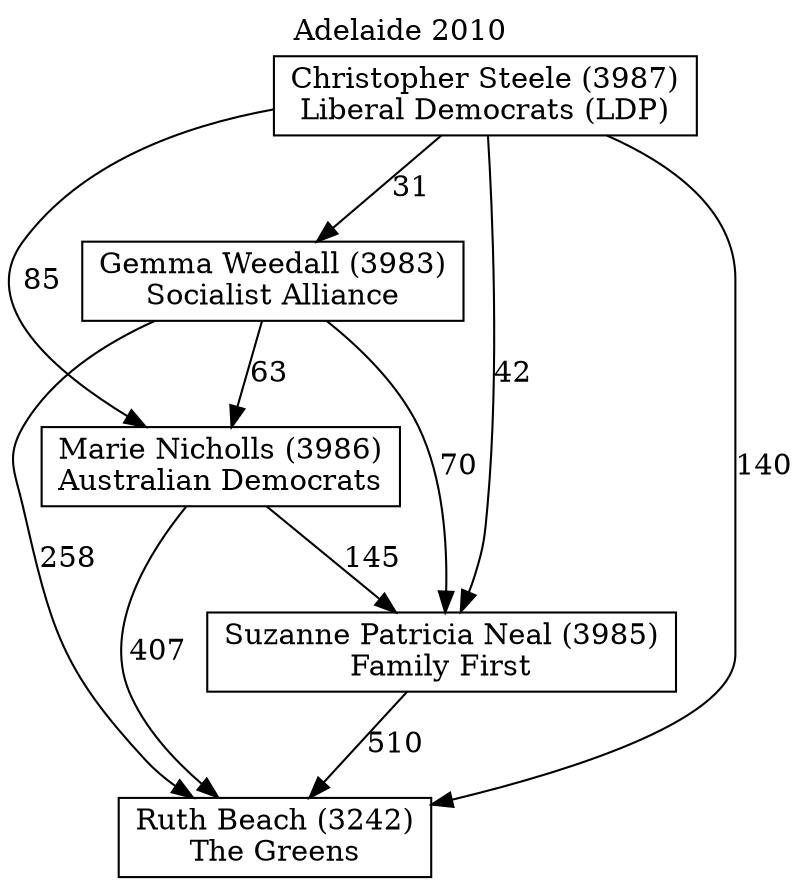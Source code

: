 // House preference flow
digraph "Ruth Beach (3242)_Adelaide_2010" {
	graph [label="Adelaide 2010" labelloc=t mclimit=10]
	node [shape=box]
	"Ruth Beach (3242)" [label="Ruth Beach (3242)
The Greens"]
	"Suzanne Patricia Neal (3985)" [label="Suzanne Patricia Neal (3985)
Family First"]
	"Marie Nicholls (3986)" [label="Marie Nicholls (3986)
Australian Democrats"]
	"Gemma Weedall (3983)" [label="Gemma Weedall (3983)
Socialist Alliance"]
	"Christopher Steele (3987)" [label="Christopher Steele (3987)
Liberal Democrats (LDP)"]
	"Ruth Beach (3242)" [label="Ruth Beach (3242)
The Greens"]
	"Marie Nicholls (3986)" [label="Marie Nicholls (3986)
Australian Democrats"]
	"Gemma Weedall (3983)" [label="Gemma Weedall (3983)
Socialist Alliance"]
	"Christopher Steele (3987)" [label="Christopher Steele (3987)
Liberal Democrats (LDP)"]
	"Ruth Beach (3242)" [label="Ruth Beach (3242)
The Greens"]
	"Gemma Weedall (3983)" [label="Gemma Weedall (3983)
Socialist Alliance"]
	"Christopher Steele (3987)" [label="Christopher Steele (3987)
Liberal Democrats (LDP)"]
	"Ruth Beach (3242)" [label="Ruth Beach (3242)
The Greens"]
	"Christopher Steele (3987)" [label="Christopher Steele (3987)
Liberal Democrats (LDP)"]
	"Christopher Steele (3987)" [label="Christopher Steele (3987)
Liberal Democrats (LDP)"]
	"Gemma Weedall (3983)" [label="Gemma Weedall (3983)
Socialist Alliance"]
	"Christopher Steele (3987)" [label="Christopher Steele (3987)
Liberal Democrats (LDP)"]
	"Christopher Steele (3987)" [label="Christopher Steele (3987)
Liberal Democrats (LDP)"]
	"Marie Nicholls (3986)" [label="Marie Nicholls (3986)
Australian Democrats"]
	"Gemma Weedall (3983)" [label="Gemma Weedall (3983)
Socialist Alliance"]
	"Christopher Steele (3987)" [label="Christopher Steele (3987)
Liberal Democrats (LDP)"]
	"Marie Nicholls (3986)" [label="Marie Nicholls (3986)
Australian Democrats"]
	"Christopher Steele (3987)" [label="Christopher Steele (3987)
Liberal Democrats (LDP)"]
	"Christopher Steele (3987)" [label="Christopher Steele (3987)
Liberal Democrats (LDP)"]
	"Gemma Weedall (3983)" [label="Gemma Weedall (3983)
Socialist Alliance"]
	"Christopher Steele (3987)" [label="Christopher Steele (3987)
Liberal Democrats (LDP)"]
	"Christopher Steele (3987)" [label="Christopher Steele (3987)
Liberal Democrats (LDP)"]
	"Suzanne Patricia Neal (3985)" [label="Suzanne Patricia Neal (3985)
Family First"]
	"Marie Nicholls (3986)" [label="Marie Nicholls (3986)
Australian Democrats"]
	"Gemma Weedall (3983)" [label="Gemma Weedall (3983)
Socialist Alliance"]
	"Christopher Steele (3987)" [label="Christopher Steele (3987)
Liberal Democrats (LDP)"]
	"Suzanne Patricia Neal (3985)" [label="Suzanne Patricia Neal (3985)
Family First"]
	"Gemma Weedall (3983)" [label="Gemma Weedall (3983)
Socialist Alliance"]
	"Christopher Steele (3987)" [label="Christopher Steele (3987)
Liberal Democrats (LDP)"]
	"Suzanne Patricia Neal (3985)" [label="Suzanne Patricia Neal (3985)
Family First"]
	"Christopher Steele (3987)" [label="Christopher Steele (3987)
Liberal Democrats (LDP)"]
	"Christopher Steele (3987)" [label="Christopher Steele (3987)
Liberal Democrats (LDP)"]
	"Gemma Weedall (3983)" [label="Gemma Weedall (3983)
Socialist Alliance"]
	"Christopher Steele (3987)" [label="Christopher Steele (3987)
Liberal Democrats (LDP)"]
	"Christopher Steele (3987)" [label="Christopher Steele (3987)
Liberal Democrats (LDP)"]
	"Marie Nicholls (3986)" [label="Marie Nicholls (3986)
Australian Democrats"]
	"Gemma Weedall (3983)" [label="Gemma Weedall (3983)
Socialist Alliance"]
	"Christopher Steele (3987)" [label="Christopher Steele (3987)
Liberal Democrats (LDP)"]
	"Marie Nicholls (3986)" [label="Marie Nicholls (3986)
Australian Democrats"]
	"Christopher Steele (3987)" [label="Christopher Steele (3987)
Liberal Democrats (LDP)"]
	"Christopher Steele (3987)" [label="Christopher Steele (3987)
Liberal Democrats (LDP)"]
	"Gemma Weedall (3983)" [label="Gemma Weedall (3983)
Socialist Alliance"]
	"Christopher Steele (3987)" [label="Christopher Steele (3987)
Liberal Democrats (LDP)"]
	"Christopher Steele (3987)" [label="Christopher Steele (3987)
Liberal Democrats (LDP)"]
	"Suzanne Patricia Neal (3985)" -> "Ruth Beach (3242)" [label=510]
	"Marie Nicholls (3986)" -> "Suzanne Patricia Neal (3985)" [label=145]
	"Gemma Weedall (3983)" -> "Marie Nicholls (3986)" [label=63]
	"Christopher Steele (3987)" -> "Gemma Weedall (3983)" [label=31]
	"Marie Nicholls (3986)" -> "Ruth Beach (3242)" [label=407]
	"Gemma Weedall (3983)" -> "Ruth Beach (3242)" [label=258]
	"Christopher Steele (3987)" -> "Ruth Beach (3242)" [label=140]
	"Christopher Steele (3987)" -> "Marie Nicholls (3986)" [label=85]
	"Gemma Weedall (3983)" -> "Suzanne Patricia Neal (3985)" [label=70]
	"Christopher Steele (3987)" -> "Suzanne Patricia Neal (3985)" [label=42]
}
